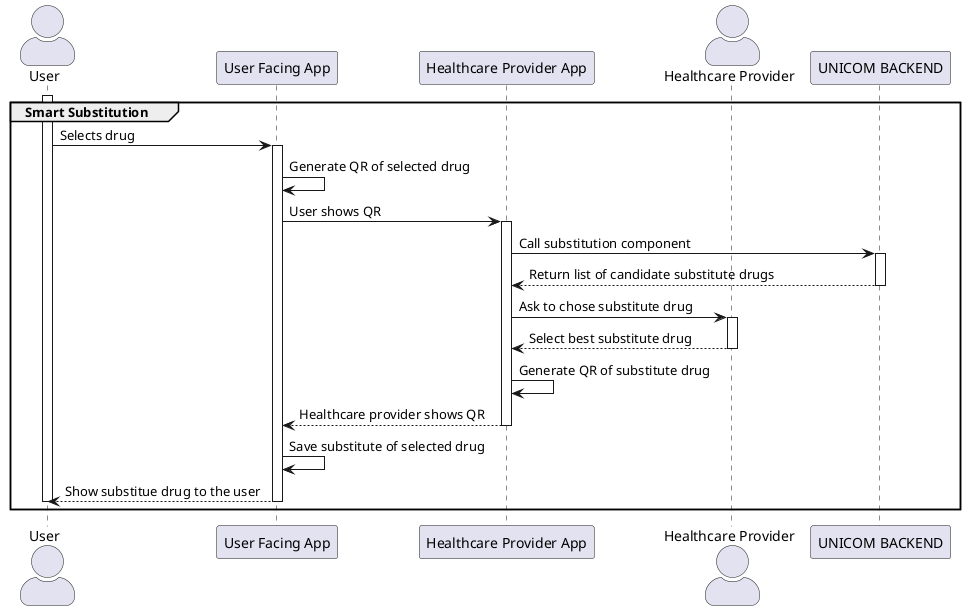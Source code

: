@startuml
skinparam actorStyle awesome

actor User as user

participant "User Facing App" as user_app

participant "Healthcare Provider App" as provider_app
 
actor "Healthcare Provider" as provider

participant "UNICOM BACKEND" as backend

group Smart Substitution
    activate user
    user -> user_app : Selects drug
        activate user_app
            user_app -> user_app : Generate QR of selected drug
            user_app -> provider_app : User shows QR

            activate provider_app
                provider_app -> backend : Call substitution component

                activate backend
                    backend --> provider_app : Return list of candidate substitute drugs
                deactivate backend

                provider_app -> provider : Ask to chose substitute drug
                activate provider
                    provider --> provider_app : Select best substitute drug
                deactivate provider

                provider_app -> provider_app : Generate QR of substitute drug
                provider_app --> user_app : Healthcare provider shows QR
            deactivate provider_app

            user_app -> user_app : Save substitute of selected drug
            user_app --> user : Show substitue drug to the user
        deactivate user_app
    deactivate user
end

@enduml